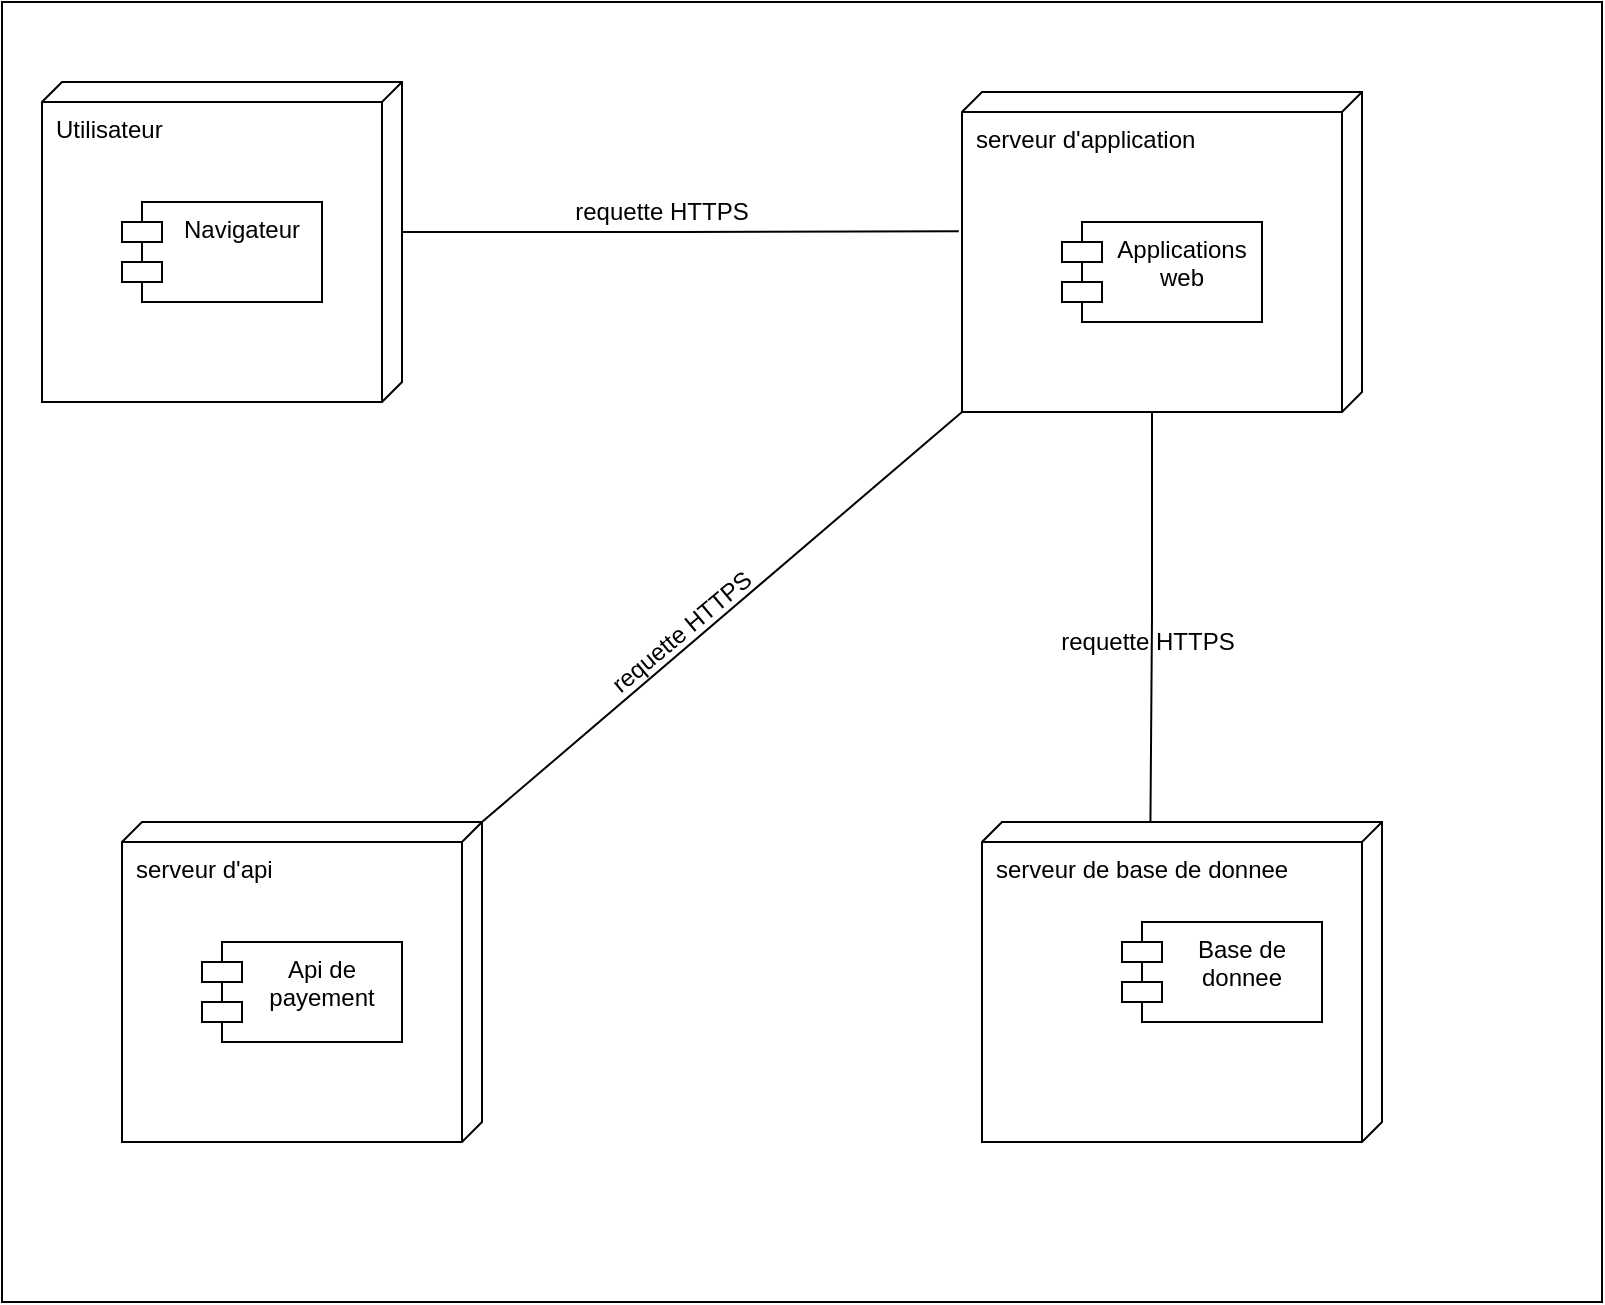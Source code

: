<mxfile version="21.7.2" type="github">
  <diagram name="Page-1" id="EPswhOgFckfMPDBfark4">
    <mxGraphModel dx="1509" dy="838" grid="1" gridSize="10" guides="1" tooltips="1" connect="1" arrows="1" fold="1" page="1" pageScale="1" pageWidth="827" pageHeight="1169" math="0" shadow="0">
      <root>
        <mxCell id="0" />
        <mxCell id="1" parent="0" />
        <mxCell id="Fq-fFX_DWKKYzb9O_9hO-16" value="" style="rounded=0;whiteSpace=wrap;html=1;" vertex="1" parent="1">
          <mxGeometry y="140" width="800" height="650" as="geometry" />
        </mxCell>
        <mxCell id="Fq-fFX_DWKKYzb9O_9hO-13" style="edgeStyle=orthogonalEdgeStyle;rounded=0;orthogonalLoop=1;jettySize=auto;html=1;exitX=0;exitY=0;exitDx=75;exitDy=0;exitPerimeter=0;entryX=0.435;entryY=1.008;entryDx=0;entryDy=0;entryPerimeter=0;endArrow=none;endFill=0;" edge="1" parent="1" source="Fq-fFX_DWKKYzb9O_9hO-1" target="Fq-fFX_DWKKYzb9O_9hO-3">
          <mxGeometry relative="1" as="geometry" />
        </mxCell>
        <mxCell id="Fq-fFX_DWKKYzb9O_9hO-1" value="Utilisateur" style="verticalAlign=top;align=left;shape=cube;size=10;direction=south;fontStyle=0;html=1;boundedLbl=1;spacingLeft=5;whiteSpace=wrap;" vertex="1" parent="1">
          <mxGeometry x="20" y="180" width="180" height="160" as="geometry" />
        </mxCell>
        <mxCell id="Fq-fFX_DWKKYzb9O_9hO-14" style="edgeStyle=orthogonalEdgeStyle;rounded=0;orthogonalLoop=1;jettySize=auto;html=1;exitX=0;exitY=0;exitDx=160;exitDy=105;exitPerimeter=0;entryX=0.016;entryY=0.579;entryDx=0;entryDy=0;entryPerimeter=0;endArrow=none;endFill=0;" edge="1" parent="1" source="Fq-fFX_DWKKYzb9O_9hO-3" target="Fq-fFX_DWKKYzb9O_9hO-6">
          <mxGeometry relative="1" as="geometry" />
        </mxCell>
        <mxCell id="Fq-fFX_DWKKYzb9O_9hO-15" style="rounded=0;orthogonalLoop=1;jettySize=auto;html=1;exitX=1;exitY=1;exitDx=0;exitDy=0;exitPerimeter=0;entryX=0;entryY=0;entryDx=0;entryDy=0;entryPerimeter=0;endArrow=none;endFill=0;" edge="1" parent="1" source="Fq-fFX_DWKKYzb9O_9hO-3" target="Fq-fFX_DWKKYzb9O_9hO-11">
          <mxGeometry relative="1" as="geometry" />
        </mxCell>
        <mxCell id="Fq-fFX_DWKKYzb9O_9hO-3" value="serveur d&#39;application" style="verticalAlign=top;align=left;shape=cube;size=10;direction=south;fontStyle=0;html=1;boundedLbl=1;spacingLeft=5;whiteSpace=wrap;" vertex="1" parent="1">
          <mxGeometry x="480" y="185" width="200" height="160" as="geometry" />
        </mxCell>
        <mxCell id="Fq-fFX_DWKKYzb9O_9hO-4" value="Navigateur" style="shape=module;align=left;spacingLeft=20;align=center;verticalAlign=top;whiteSpace=wrap;html=1;" vertex="1" parent="1">
          <mxGeometry x="60" y="240" width="100" height="50" as="geometry" />
        </mxCell>
        <mxCell id="Fq-fFX_DWKKYzb9O_9hO-5" value="Applications web" style="shape=module;align=left;spacingLeft=20;align=center;verticalAlign=top;whiteSpace=wrap;html=1;" vertex="1" parent="1">
          <mxGeometry x="530" y="250" width="100" height="50" as="geometry" />
        </mxCell>
        <mxCell id="Fq-fFX_DWKKYzb9O_9hO-6" value="serveur de base de donnee" style="verticalAlign=top;align=left;shape=cube;size=10;direction=south;fontStyle=0;html=1;boundedLbl=1;spacingLeft=5;whiteSpace=wrap;" vertex="1" parent="1">
          <mxGeometry x="490" y="550" width="200" height="160" as="geometry" />
        </mxCell>
        <mxCell id="Fq-fFX_DWKKYzb9O_9hO-7" value="Base de donnee" style="shape=module;align=left;spacingLeft=20;align=center;verticalAlign=top;whiteSpace=wrap;html=1;" vertex="1" parent="1">
          <mxGeometry x="560" y="600" width="100" height="50" as="geometry" />
        </mxCell>
        <mxCell id="Fq-fFX_DWKKYzb9O_9hO-11" value="serveur d&#39;api" style="verticalAlign=top;align=left;shape=cube;size=10;direction=south;fontStyle=0;html=1;boundedLbl=1;spacingLeft=5;whiteSpace=wrap;" vertex="1" parent="1">
          <mxGeometry x="60" y="550" width="180" height="160" as="geometry" />
        </mxCell>
        <mxCell id="Fq-fFX_DWKKYzb9O_9hO-12" value="Api de payement" style="shape=module;align=left;spacingLeft=20;align=center;verticalAlign=top;whiteSpace=wrap;html=1;" vertex="1" parent="1">
          <mxGeometry x="100" y="610" width="100" height="50" as="geometry" />
        </mxCell>
        <mxCell id="Fq-fFX_DWKKYzb9O_9hO-17" value="requette HTTPS" style="text;html=1;strokeColor=none;fillColor=none;align=center;verticalAlign=middle;whiteSpace=wrap;rounded=0;" vertex="1" parent="1">
          <mxGeometry x="270" y="230" width="120" height="30" as="geometry" />
        </mxCell>
        <mxCell id="Fq-fFX_DWKKYzb9O_9hO-18" value="requette HTTPS" style="text;html=1;strokeColor=none;fillColor=none;align=center;verticalAlign=middle;whiteSpace=wrap;rounded=0;rotation=-40;" vertex="1" parent="1">
          <mxGeometry x="280" y="440" width="120" height="30" as="geometry" />
        </mxCell>
        <mxCell id="Fq-fFX_DWKKYzb9O_9hO-19" value="requette HTTPS" style="text;html=1;strokeColor=none;fillColor=none;align=center;verticalAlign=middle;whiteSpace=wrap;rounded=0;rotation=0;" vertex="1" parent="1">
          <mxGeometry x="513" y="445" width="120" height="30" as="geometry" />
        </mxCell>
      </root>
    </mxGraphModel>
  </diagram>
</mxfile>
